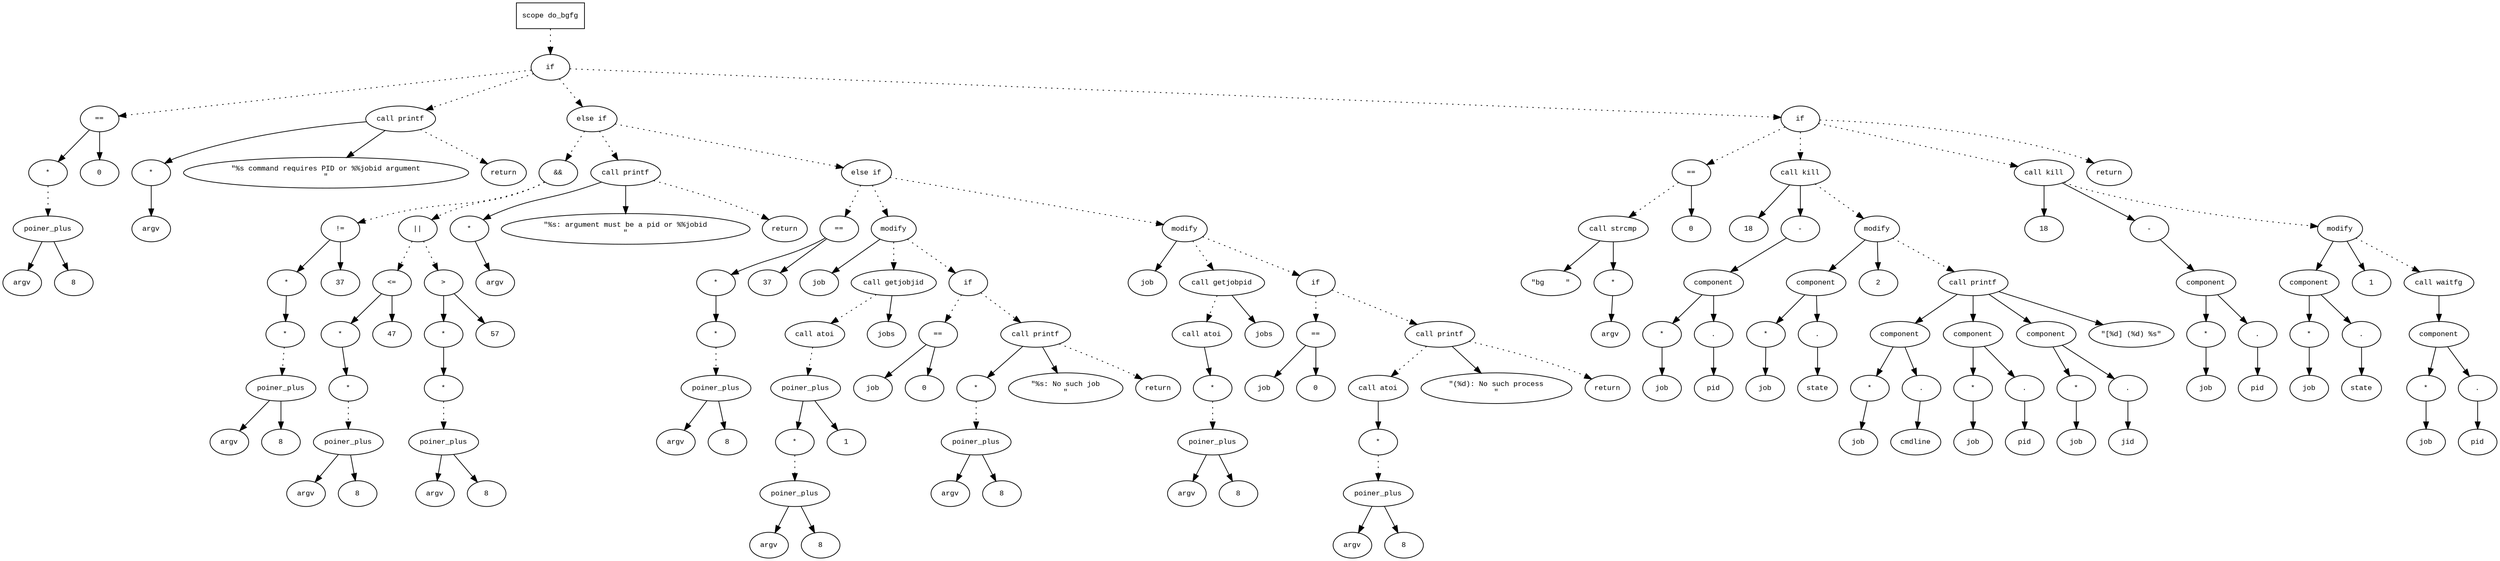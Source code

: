 digraph AST {
  graph [fontname="Times New Roman",fontsize=10];
  node  [fontname="Courier New",fontsize=10];
  edge  [fontname="Times New Roman",fontsize=10];

  node1 [label="scope do_bgfg",shape=box];
  node2 [label="if",shape=ellipse];
  node1 -> node2 [style=dotted];
  node3 [label="==",shape=ellipse];
  node4 [label="*",shape=ellipse];
  node5 [label="poiner_plus",shape=ellipse];
  node6 [label="argv",shape=ellipse];
  node5 -> node6;
  node7 [label="8",shape=ellipse];
  node5 -> node7;
  node4 -> node5 [style=dotted];
  node3 -> node4;
  node8 [label="0",shape=ellipse];
  node3 -> node8;
  node2 -> node3 [style=dotted];
  node9 [label="call printf",shape=ellipse];
  node10 [label="*",shape=ellipse];
  node11 [label="argv",shape=ellipse];
  node10 -> node11;
  node9 -> node10;
  node12 [label="\"%s command requires PID or %%jobid argument
\"",shape=ellipse];
  node9 -> node12;
  node2 -> node9 [style=dotted];
  node13 [label="return",shape=ellipse];
  node9 -> node13 [style=dotted];
  node14 [label="else if",shape=ellipse];
  node2 -> node14 [style=dotted];
  node15 [label="&&",shape=ellipse];
  node16 [label="!=",shape=ellipse];
  node17 [label="*",shape=ellipse];
  node18 [label="*",shape=ellipse];
  node19 [label="poiner_plus",shape=ellipse];
  node20 [label="argv",shape=ellipse];
  node19 -> node20;
  node21 [label="8",shape=ellipse];
  node19 -> node21;
  node18 -> node19 [style=dotted];
  node17 -> node18;
  node16 -> node17;
  node22 [label="37",shape=ellipse];
  node16 -> node22;
  node15 -> node16 [style=dotted];
  node23 [label="||",shape=ellipse];
  node24 [label="<=",shape=ellipse];
  node25 [label="*",shape=ellipse];
  node26 [label="*",shape=ellipse];
  node27 [label="poiner_plus",shape=ellipse];
  node28 [label="argv",shape=ellipse];
  node27 -> node28;
  node29 [label="8",shape=ellipse];
  node27 -> node29;
  node26 -> node27 [style=dotted];
  node25 -> node26;
  node24 -> node25;
  node30 [label="47",shape=ellipse];
  node24 -> node30;
  node23 -> node24 [style=dotted];
  node31 [label=">",shape=ellipse];
  node32 [label="*",shape=ellipse];
  node33 [label="*",shape=ellipse];
  node34 [label="poiner_plus",shape=ellipse];
  node35 [label="argv",shape=ellipse];
  node34 -> node35;
  node36 [label="8",shape=ellipse];
  node34 -> node36;
  node33 -> node34 [style=dotted];
  node32 -> node33;
  node31 -> node32;
  node37 [label="57",shape=ellipse];
  node31 -> node37;
  node23 -> node31 [style=dotted];
  node15 -> node23 [style=dotted];
  node14 -> node15 [style=dotted];
  node38 [label="call printf",shape=ellipse];
  node39 [label="*",shape=ellipse];
  node40 [label="argv",shape=ellipse];
  node39 -> node40;
  node38 -> node39;
  node41 [label="\"%s: argument must be a pid or %%jobid
\"",shape=ellipse];
  node38 -> node41;
  node14 -> node38 [style=dotted];
  node42 [label="return",shape=ellipse];
  node38 -> node42 [style=dotted];
  node43 [label="else if",shape=ellipse];
  node14 -> node43 [style=dotted];
  node44 [label="==",shape=ellipse];
  node45 [label="*",shape=ellipse];
  node46 [label="*",shape=ellipse];
  node47 [label="poiner_plus",shape=ellipse];
  node48 [label="argv",shape=ellipse];
  node47 -> node48;
  node49 [label="8",shape=ellipse];
  node47 -> node49;
  node46 -> node47 [style=dotted];
  node45 -> node46;
  node44 -> node45;
  node50 [label="37",shape=ellipse];
  node44 -> node50;
  node43 -> node44 [style=dotted];
  node51 [label="modify",shape=ellipse];
  node52 [label="job",shape=ellipse];
  node51 -> node52;
  node53 [label="call getjobjid",shape=ellipse];
  node54 [label="call atoi",shape=ellipse];
  node55 [label="poiner_plus",shape=ellipse];
  node56 [label="*",shape=ellipse];
  node57 [label="poiner_plus",shape=ellipse];
  node58 [label="argv",shape=ellipse];
  node57 -> node58;
  node59 [label="8",shape=ellipse];
  node57 -> node59;
  node56 -> node57 [style=dotted];
  node55 -> node56;
  node60 [label="1",shape=ellipse];
  node55 -> node60;
  node54 -> node55 [style=dotted];
  node53 -> node54 [style=dotted];
  node61 [label="jobs",shape=ellipse];
  node53 -> node61;
  node51 -> node53 [style=dotted];
  node43 -> node51 [style=dotted];
  node62 [label="if",shape=ellipse];
  node51 -> node62 [style=dotted];
  node63 [label="==",shape=ellipse];
  node64 [label="job",shape=ellipse];
  node63 -> node64;
  node65 [label="0",shape=ellipse];
  node63 -> node65;
  node62 -> node63 [style=dotted];
  node66 [label="call printf",shape=ellipse];
  node67 [label="*",shape=ellipse];
  node68 [label="poiner_plus",shape=ellipse];
  node69 [label="argv",shape=ellipse];
  node68 -> node69;
  node70 [label="8",shape=ellipse];
  node68 -> node70;
  node67 -> node68 [style=dotted];
  node66 -> node67;
  node71 [label="\"%s: No such job
\"",shape=ellipse];
  node66 -> node71;
  node62 -> node66 [style=dotted];
  node72 [label="return",shape=ellipse];
  node66 -> node72 [style=dotted];
  node73 [label="modify",shape=ellipse];
  node74 [label="job",shape=ellipse];
  node73 -> node74;
  node75 [label="call getjobpid",shape=ellipse];
  node76 [label="call atoi",shape=ellipse];
  node77 [label="*",shape=ellipse];
  node78 [label="poiner_plus",shape=ellipse];
  node79 [label="argv",shape=ellipse];
  node78 -> node79;
  node80 [label="8",shape=ellipse];
  node78 -> node80;
  node77 -> node78 [style=dotted];
  node76 -> node77;
  node75 -> node76 [style=dotted];
  node81 [label="jobs",shape=ellipse];
  node75 -> node81;
  node73 -> node75 [style=dotted];
  node43 -> node73 [style=dotted];
  node82 [label="if",shape=ellipse];
  node73 -> node82 [style=dotted];
  node83 [label="==",shape=ellipse];
  node84 [label="job",shape=ellipse];
  node83 -> node84;
  node85 [label="0",shape=ellipse];
  node83 -> node85;
  node82 -> node83 [style=dotted];
  node86 [label="call printf",shape=ellipse];
  node87 [label="call atoi",shape=ellipse];
  node88 [label="*",shape=ellipse];
  node89 [label="poiner_plus",shape=ellipse];
  node90 [label="argv",shape=ellipse];
  node89 -> node90;
  node91 [label="8",shape=ellipse];
  node89 -> node91;
  node88 -> node89 [style=dotted];
  node87 -> node88;
  node86 -> node87 [style=dotted];
  node92 [label="\"(%d): No such process
\"",shape=ellipse];
  node86 -> node92;
  node82 -> node86 [style=dotted];
  node93 [label="return",shape=ellipse];
  node86 -> node93 [style=dotted];
  node94 [label="if",shape=ellipse];
  node2 -> node94 [style=dotted];
  node95 [label="==",shape=ellipse];
  node96 [label="call strcmp",shape=ellipse];
  node97 [label="\"bg     \"",shape=ellipse];
  node96 -> node97;
  node98 [label="*",shape=ellipse];
  node99 [label="argv",shape=ellipse];
  node98 -> node99;
  node96 -> node98;
  node95 -> node96 [style=dotted];
  node100 [label="0",shape=ellipse];
  node95 -> node100;
  node94 -> node95 [style=dotted];
  node101 [label="call kill",shape=ellipse];
  node102 [label="18",shape=ellipse];
  node101 -> node102;
  node103 [label="-",shape=ellipse];
  node104 [label="component",shape=ellipse];
  node103 -> node104;
  node105 [label="*",shape=ellipse];
  node106 [label="job",shape=ellipse];
  node105 -> node106;
  node104 -> node105;
  node107 [label=".",shape=ellipse];
  node104 -> node107;
  node108 [label="pid",shape=ellipse];
  node107 -> node108;
  node101 -> node103;
  node94 -> node101 [style=dotted];
  node109 [label="modify",shape=ellipse];
  node110 [label="component",shape=ellipse];
  node109 -> node110;
  node111 [label="*",shape=ellipse];
  node112 [label="job",shape=ellipse];
  node111 -> node112;
  node110 -> node111;
  node113 [label=".",shape=ellipse];
  node110 -> node113;
  node114 [label="state",shape=ellipse];
  node113 -> node114;
  node115 [label="2",shape=ellipse];
  node109 -> node115;
  node101 -> node109 [style=dotted];
  node116 [label="call printf",shape=ellipse];
  node117 [label="component",shape=ellipse];
  node116 -> node117;
  node118 [label="*",shape=ellipse];
  node119 [label="job",shape=ellipse];
  node118 -> node119;
  node117 -> node118;
  node120 [label=".",shape=ellipse];
  node117 -> node120;
  node121 [label="cmdline",shape=ellipse];
  node120 -> node121;
  node122 [label="component",shape=ellipse];
  node116 -> node122;
  node123 [label="*",shape=ellipse];
  node124 [label="job",shape=ellipse];
  node123 -> node124;
  node122 -> node123;
  node125 [label=".",shape=ellipse];
  node122 -> node125;
  node126 [label="pid",shape=ellipse];
  node125 -> node126;
  node127 [label="component",shape=ellipse];
  node116 -> node127;
  node128 [label="*",shape=ellipse];
  node129 [label="job",shape=ellipse];
  node128 -> node129;
  node127 -> node128;
  node130 [label=".",shape=ellipse];
  node127 -> node130;
  node131 [label="jid",shape=ellipse];
  node130 -> node131;
  node132 [label="\"[%d] (%d) %s\"",shape=ellipse];
  node116 -> node132;
  node109 -> node116 [style=dotted];
  node133 [label="call kill",shape=ellipse];
  node134 [label="18",shape=ellipse];
  node133 -> node134;
  node135 [label="-",shape=ellipse];
  node136 [label="component",shape=ellipse];
  node135 -> node136;
  node137 [label="*",shape=ellipse];
  node138 [label="job",shape=ellipse];
  node137 -> node138;
  node136 -> node137;
  node139 [label=".",shape=ellipse];
  node136 -> node139;
  node140 [label="pid",shape=ellipse];
  node139 -> node140;
  node133 -> node135;
  node94 -> node133 [style=dotted];
  node141 [label="modify",shape=ellipse];
  node142 [label="component",shape=ellipse];
  node141 -> node142;
  node143 [label="*",shape=ellipse];
  node144 [label="job",shape=ellipse];
  node143 -> node144;
  node142 -> node143;
  node145 [label=".",shape=ellipse];
  node142 -> node145;
  node146 [label="state",shape=ellipse];
  node145 -> node146;
  node147 [label="1",shape=ellipse];
  node141 -> node147;
  node133 -> node141 [style=dotted];
  node148 [label="call waitfg",shape=ellipse];
  node149 [label="component",shape=ellipse];
  node148 -> node149;
  node150 [label="*",shape=ellipse];
  node151 [label="job",shape=ellipse];
  node150 -> node151;
  node149 -> node150;
  node152 [label=".",shape=ellipse];
  node149 -> node152;
  node153 [label="pid",shape=ellipse];
  node152 -> node153;
  node141 -> node148 [style=dotted];
  node154 [label="return",shape=ellipse];
  node94 -> node154 [style=dotted];
} 